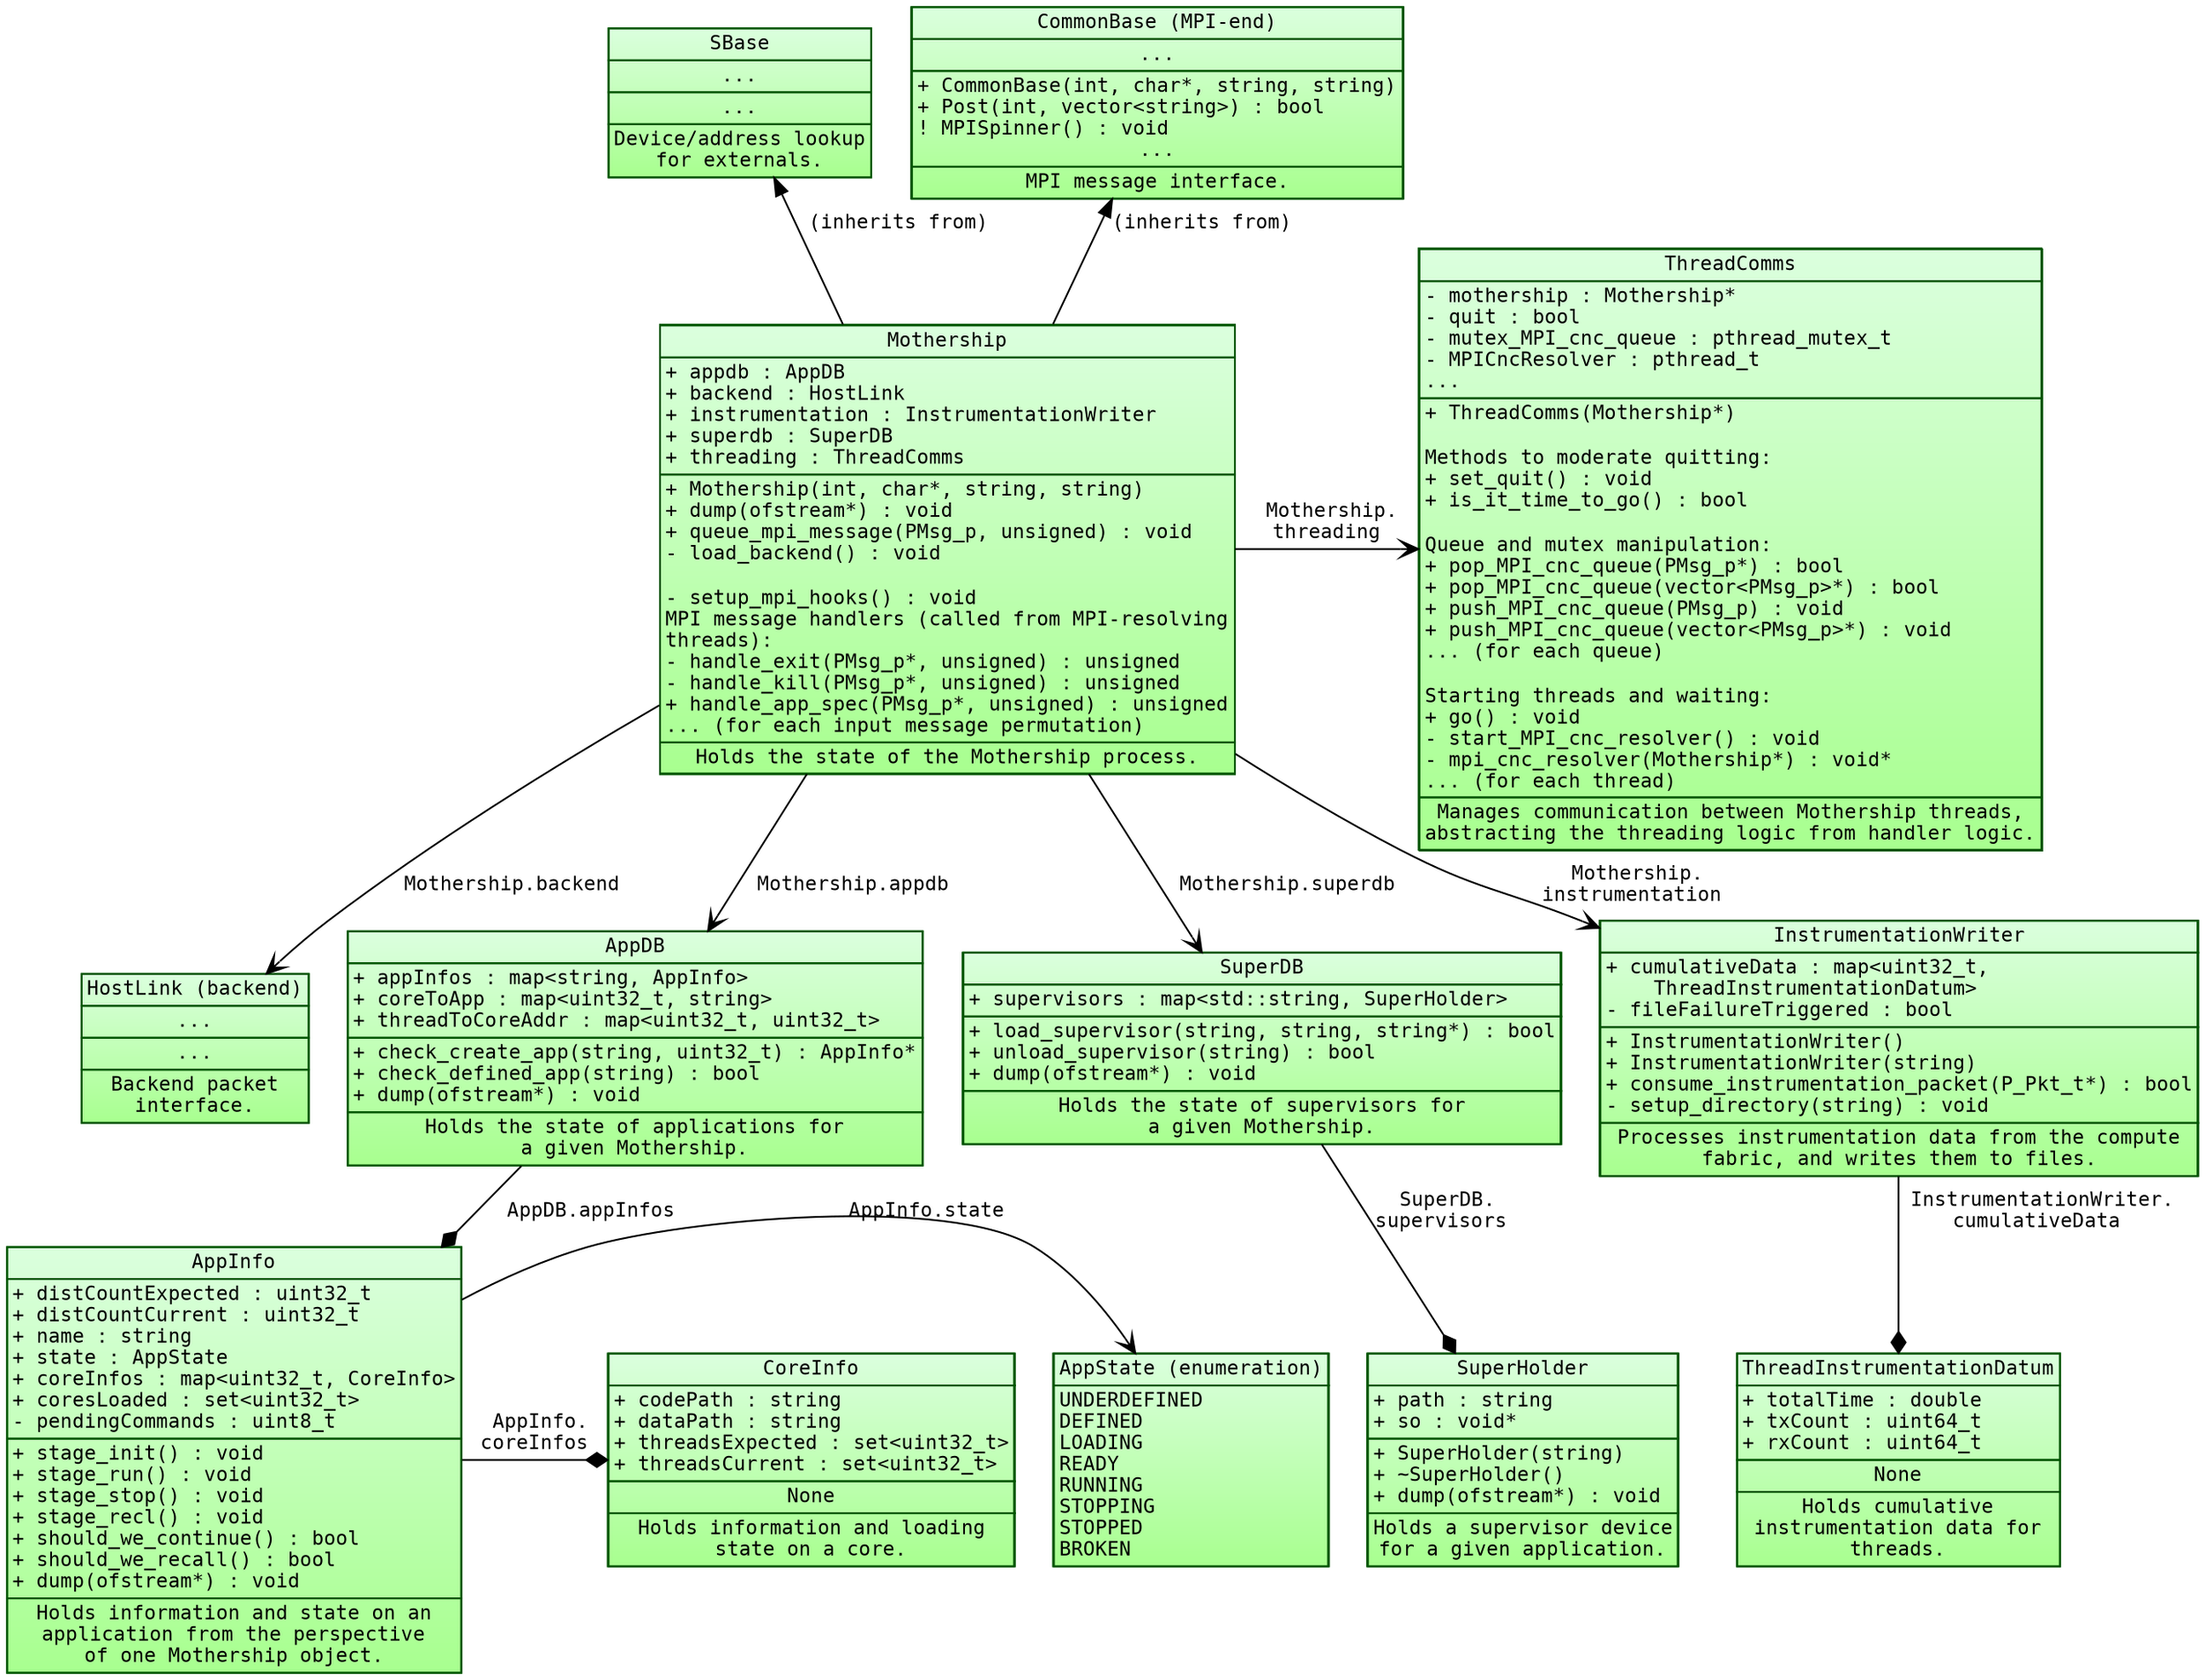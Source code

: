 digraph G {
    fontname="Inconsolata";
    fontsize=11;
    margin=0;
    nodesep=0.3;
    rankdir="UD";
    ranksep=0.2;

    /* Class definitions (as graph nodes) */
    node[color="#005500",
         fillcolor="#DBFFDE:#A8FF8F",
         fontname="Inconsolata",
         fontsize=11,
         gradientangle=270,
         margin=0,
         shape="rect",
         style="filled"];

    SBase[label=<<TABLE BORDER="0" CELLBORDER="1" CELLSPACING="0">
<TR><TD>SBase</TD></TR>
<TR><TD ALIGN="TEXT">
...<BR ALIGN="TEXT"/>
</TD></TR>
<TR><TD ALIGN="TEXT">
...<BR ALIGN="TEXT"/>
</TD></TR>
<TR><TD ALIGN="TEXT">
Device/address lookup<BR ALIGN="TEXT"/>
for externals.<BR ALIGN="TEXT"/>
</TD></TR></TABLE>>];

    HostLink[label=<<TABLE BORDER="0" CELLBORDER="1" CELLSPACING="0">
<TR><TD>HostLink (backend)</TD></TR>
<TR><TD ALIGN="TEXT">
...<BR ALIGN="TEXT"/>
</TD></TR>
<TR><TD ALIGN="TEXT">
...<BR ALIGN="TEXT"/>
</TD></TR>
<TR><TD ALIGN="TEXT">
Backend packet<BR ALIGN="TEXT"/>
interface.<BR ALIGN="TEXT"/>
</TD></TR></TABLE>>];

    CommonBase[label=<<TABLE BORDER="0" CELLBORDER="1" CELLSPACING="0">
<TR><TD>CommonBase (MPI-end)</TD></TR>
<TR><TD ALIGN="TEXT">
...<BR ALIGN="TEXT"/>
</TD></TR>
<TR><TD ALIGN="LEFT">
+ CommonBase(int, char*, string, string)<BR ALIGN="LEFT"/>
+ Post(int, vector&lt;string&gt;) : bool<BR ALIGN="LEFT"/>
! MPISpinner() : void<BR ALIGN="LEFT"/>
...<BR ALIGN="TEXT"/>
</TD></TR>
<TR><TD ALIGN="TEXT">
MPI message interface.<BR ALIGN="TEXT"/>
</TD></TR></TABLE>>];

    AppState[label=<<TABLE BORDER="0" CELLBORDER="1" CELLSPACING="0">
<TR><TD>AppState (enumeration)</TD></TR>
<TR><TD ALIGN="LEFT">
UNDERDEFINED<BR ALIGN="LEFT"/>
DEFINED<BR ALIGN="LEFT"/>
LOADING<BR ALIGN="LEFT"/>
READY<BR ALIGN="LEFT"/>
RUNNING<BR ALIGN="LEFT"/>
STOPPING<BR ALIGN="LEFT"/>
STOPPED<BR ALIGN="LEFT"/>
BROKEN<BR ALIGN="LEFT"/>
</TD></TR></TABLE>>];

    AppDB[label=<<TABLE BORDER="0" CELLBORDER="1" CELLSPACING="0">
<TR><TD>AppDB</TD></TR>
<TR><TD ALIGN="LEFT">
+ appInfos : map&lt;string, AppInfo&gt;<BR ALIGN="LEFT"/>
+ coreToApp : map&lt;uint32_t, string&gt;<BR ALIGN="LEFT"/>
+ threadToCoreAddr : map&lt;uint32_t, uint32_t&gt;<BR ALIGN="LEFT"/>
</TD></TR>
<TR><TD ALIGN="LEFT">
+ check_create_app(string, uint32_t) : AppInfo*<BR ALIGN="LEFT"/>
+ check_defined_app(string) : bool<BR ALIGN="LEFT"/>
+ dump(ofstream*) : void<BR ALIGN="LEFT"/>
</TD></TR>
<TR><TD ALIGN="TEXT">
Holds the state of applications for<BR ALIGN="TEXT"/>
a given Mothership.
</TD></TR></TABLE>>];

    AppInfo[label=<<TABLE BORDER="0" CELLBORDER="1" CELLSPACING="0">
<TR><TD>AppInfo</TD></TR>
<TR><TD ALIGN="LEFT">
+ distCountExpected : uint32_t<BR ALIGN="LEFT"/>
+ distCountCurrent : uint32_t<BR ALIGN="LEFT"/>
+ name : string<BR ALIGN="LEFT"/>
+ state : AppState<BR ALIGN="LEFT"/>
+ coreInfos : map&lt;uint32_t, CoreInfo&gt;<BR ALIGN="LEFT"/>
+ coresLoaded : set&lt;uint32_t&gt;<BR ALIGN="LEFT"/>
- pendingCommands : uint8_t<BR ALIGN="LEFT"/>
</TD></TR>
<TR><TD ALIGN="LEFT">
+ stage_init() : void<BR ALIGN="LEFT"/>
+ stage_run() : void<BR ALIGN="LEFT"/>
+ stage_stop() : void<BR ALIGN="LEFT"/>
+ stage_recl() : void<BR ALIGN="LEFT"/>
+ should_we_continue() : bool<BR ALIGN="LEFT"/>
+ should_we_recall() : bool<BR ALIGN="LEFT"/>
+ dump(ofstream*) : void<BR ALIGN="LEFT"/>
</TD></TR>
<TR><TD ALIGN="TEXT">
Holds information and state on an<BR ALIGN="TEXT"/>
application from the perspective<BR ALIGN="TEXT"/>
of one Mothership object.<BR ALIGN="TEXT"/>
</TD></TR></TABLE>>];

    CoreInfo[label=<<TABLE BORDER="0" CELLBORDER="1" CELLSPACING="0">
<TR><TD>CoreInfo</TD></TR>
<TR><TD ALIGN="LEFT">
+ codePath : string<BR ALIGN="LEFT"/>
+ dataPath : string<BR ALIGN="LEFT"/>
+ threadsExpected : set&lt;uint32_t&gt;<BR ALIGN="LEFT"/>
+ threadsCurrent : set&lt;uint32_t&gt;<BR ALIGN="LEFT"/>
</TD></TR>
<TR><TD ALIGN="TEXT">
None
</TD></TR>
<TR><TD ALIGN="TEXT">
Holds information and loading<BR ALIGN="TEXT"/>
state on a core.<BR ALIGN="TEXT"/>
</TD></TR></TABLE>>];

    SuperDB[label=<<TABLE BORDER="0" CELLBORDER="1" CELLSPACING="0">
<TR><TD>SuperDB</TD></TR>
<TR><TD ALIGN="LEFT">
+ supervisors : map&lt;std::string, SuperHolder&gt;<BR ALIGN="LEFT"/>
</TD></TR>
<TR><TD ALIGN="LEFT">
+ load_supervisor(string, string, string*) : bool<BR ALIGN="LEFT"/>
+ unload_supervisor(string) : bool<BR ALIGN="LEFT"/>
+ dump(ofstream*) : void<BR ALIGN="LEFT"/>
</TD></TR>
<TR><TD ALIGN="TEXT">
Holds the state of supervisors for<BR ALIGN="TEXT"/>
a given Mothership.
</TD></TR></TABLE>>];

    SuperHolder[label=<<TABLE BORDER="0" CELLBORDER="1" CELLSPACING="0">
<TR><TD>SuperHolder</TD></TR>
<TR><TD ALIGN="LEFT">
+ path : string<BR ALIGN="LEFT"/>
+ so : void*<BR ALIGN="LEFT"/>
</TD></TR>
<TR><TD ALIGN="LEFT">
+ SuperHolder(string)<BR ALIGN="LEFT"/>
+ ~SuperHolder()<BR ALIGN="LEFT"/>
+ dump(ofstream*) : void<BR ALIGN="LEFT"/>
</TD></TR>
<TR><TD ALIGN="TEXT">
Holds a supervisor device<BR ALIGN="TEXT"/>
for a given application.<BR ALIGN="TEXT"/>
</TD></TR></TABLE>>];

    InstrumentationWriter[label=<<TABLE BORDER="0" CELLBORDER="1" CELLSPACING="0">
<TR><TD>InstrumentationWriter</TD></TR>
<TR><TD ALIGN="LEFT">
+ cumulativeData : map&lt;uint32_t,<BR ALIGN="LEFT"/>
    ThreadInstrumentationDatum&gt;<BR ALIGN="LEFT"/>
- fileFailureTriggered : bool<BR ALIGN="LEFT"/>
</TD></TR>
<TR><TD ALIGN="LEFT">
+ InstrumentationWriter()<BR ALIGN="LEFT"/>
+ InstrumentationWriter(string)<BR ALIGN="LEFT"/>
+ consume_instrumentation_packet(P_Pkt_t*) : bool<BR ALIGN="LEFT"/>
- setup_directory(string) : void<BR ALIGN="LEFT"/>
</TD></TR>
<TR><TD ALIGN="TEXT">
Processes instrumentation data from the compute<BR ALIGN="TEXT"/>
fabric, and writes them to files.<BR ALIGN="TEXT"/>
</TD></TR></TABLE>>];

    ThreadInstrumentationDatum[label=<<TABLE BORDER="0" CELLBORDER="1" CELLSPACING="0">
<TR><TD>ThreadInstrumentationDatum</TD></TR>
<TR><TD ALIGN="LEFT">
+ totalTime : double<BR ALIGN="LEFT"/>
+ txCount : uint64_t<BR ALIGN="LEFT"/>
+ rxCount : uint64_t<BR ALIGN="LEFT"/>
</TD></TR>
<TR><TD ALIGN="TEXT">
None
</TD></TR>
<TR><TD ALIGN="TEXT">
Holds cumulative<BR ALIGN="TEXT"/>
instrumentation data for<BR ALIGN="TEXT"/>
threads.<BR ALIGN="TEXT"/>
</TD></TR></TABLE>>];

    Mothership[label=<<TABLE BORDER="0" CELLBORDER="1" CELLSPACING="0">
<TR><TD>Mothership</TD></TR>
<TR><TD ALIGN="LEFT">
+ appdb : AppDB<BR ALIGN="LEFT"/>
+ backend : HostLink<BR ALIGN="LEFT"/>
+ instrumentation : InstrumentationWriter <BR ALIGN="LEFT"/>
+ superdb : SuperDB<BR ALIGN="LEFT"/>
+ threading : ThreadComms<BR ALIGN="LEFT"/>
</TD></TR>
<TR><TD ALIGN="LEFT">
+ Mothership(int, char*, string, string)<BR ALIGN="LEFT"/>
+ dump(ofstream*) : void<BR ALIGN="LEFT"/>
+ queue_mpi_message(PMsg_p, unsigned) : void<BR ALIGN="LEFT"/>
- load_backend() : void<BR ALIGN="LEFT"/><BR ALIGN="LEFT"/>
- setup_mpi_hooks() : void<BR ALIGN="LEFT"/>
MPI message handlers (called from MPI-resolving<BR ALIGN="LEFT"/>
threads):<BR ALIGN="LEFT"/>
- handle_exit(PMsg_p*, unsigned) : unsigned<BR ALIGN="LEFT"/>
- handle_kill(PMsg_p*, unsigned) : unsigned<BR ALIGN="LEFT"/>
+ handle_app_spec(PMsg_p*, unsigned) : unsigned<BR ALIGN="LEFT"/>
... (for each input message permutation)<BR ALIGN="LEFT"/>
</TD></TR>
<TR><TD ALIGN="TEXT">
Holds the state of the Mothership process.
</TD></TR></TABLE>>];

    ThreadComms[label=<<TABLE BORDER="0" CELLBORDER="1" CELLSPACING="0">
<TR><TD>ThreadComms</TD></TR>
<TR><TD ALIGN="LEFT">
- mothership : Mothership*<BR ALIGN="LEFT"/>
- quit : bool<BR ALIGN="LEFT"/>
- mutex_MPI_cnc_queue : pthread_mutex_t<BR ALIGN="LEFT"/>
- MPICncResolver : pthread_t<BR ALIGN="LEFT"/>
...<BR ALIGN="LEFT"/>
<!--
- mutex_MPI_app_queue : pthread_mutex_t<BR ALIGN="LEFT"/>
- MPIApplicationResolver : pthread_t<BR ALIGN="LEFT"/>
- mutex_backend_output_queue : pthread_mutex_t<BR ALIGN="LEFT"/>
- BackendOutputBroker : pthread_t<BR ALIGN="LEFT"/>
- MPIInputBroker : pthread_t<BR ALIGN="LEFT"/>
- BackendInputBroker : pthread_t<BR ALIGN="LEFT"/>
- DebugInputBroker : pthread_t<BR ALIGN="LEFT"/>
-->
</TD></TR>
<TR><TD ALIGN="LEFT">
+ ThreadComms(Mothership*)<BR ALIGN="LEFT"/><BR ALIGN="LEFT"/>
Methods to moderate quitting:<BR ALIGN="LEFT"/>
+ set_quit() : void<BR ALIGN="LEFT"/>
+ is_it_time_to_go() : bool<BR ALIGN="LEFT"/><BR ALIGN="LEFT"/>
Queue and mutex manipulation: <BR ALIGN="LEFT"/>
+ pop_MPI_cnc_queue(PMsg_p*) : bool<BR ALIGN="LEFT"/>
+ pop_MPI_cnc_queue(vector&lt;PMsg_p&gt;*) : bool<BR ALIGN="LEFT"/>
+ push_MPI_cnc_queue(PMsg_p) : void<BR ALIGN="LEFT"/>
+ push_MPI_cnc_queue(vector&lt;PMsg_p&gt;*) : void<BR ALIGN="LEFT"/>
... (for each queue)<BR ALIGN="LEFT"/><BR ALIGN="LEFT"/>
<!--
+ pop_MPI_app_queue(PMsg_p*) : bool<BR ALIGN="LEFT"/>
+ pop_MPI_app_queue(vector&lt;PMsg_p*&gt;*) : bool<BR ALIGN="LEFT"/>
+ push_MPI_app_queue(PMsg_p) : void<BR ALIGN="LEFT"/>
+ push_MPI_app_queue(vector&lt;PMsg_p*&gt;*) : void<BR ALIGN="LEFT"/>
+ pop_backend_out_queue(P_Pkt_t*) : bool<BR ALIGN="LEFT"/>
+ pop_backend_out_queue(vector&lt;P_Pkt_t*&gt;*) : bool<BR ALIGN="LEFT"/>
+ push_backend_out_queue(P_Pkt_t) : void<BR ALIGN="LEFT"/>
+ push_backend_out_queue(vector&lt;P_Pkt_t*&gt;*) : void<BR ALIGN="LEFT"/>
+ pop_backend_in_queue(P_Pkt_t*) : bool<BR ALIGN="LEFT"/>
+ pop_backend_in_queue(vector&lt;P_Pkt_t*&gt;*) : bool<BR ALIGN="LEFT"/>
+ push_backend_in_queue(P_Pkt_t) : void<BR ALIGN="LEFT"/>
+ push_backend_in_queue(vector&lt;P_Pkt_t*&gt;*) : void<BR ALIGN="LEFT"/>
+ pop_debug_in_queue(P_Debug_Pkt_t*) : bool<BR ALIGN="LEFT"/>
+ pop_debug_in_queue(vector&lt;P_Debug_Pkt_t*&gt;*) : bool<BR ALIGN="LEFT"/>
+ push_debug_in_queue(P_Debug_Pkt_t) : void<BR ALIGN="LEFT"/>
+ push_debug_in_queue(vector&lt;P_Debug_Pkt_t*&gt;*) : void<BR ALIGN="LEFT"/>
-->
Starting threads and waiting: <BR ALIGN="LEFT"/>
+ go() : void<BR ALIGN="LEFT"/>
- start_MPI_cnc_resolver() : void<BR ALIGN="LEFT"/>
- mpi_cnc_resolver(Mothership*) : void*<BR ALIGN="LEFT"/>
... (for each thread)<BR ALIGN="LEFT"/>
<!--
- start_MPI_input_broker() : void<BR ALIGN="LEFT"/>
- mpi_input_broker(Mothership*) : void*<BR ALIGN="LEFT"/>
- start_MPI_app_resolver() : void<BR ALIGN="LEFT"/>
- mpi_app_resolver(Mothership*) : void*<BR ALIGN="LEFT"/>
- start_backend_output_broker() : void<BR ALIGN="LEFT"/>
- backend_output_broker(Mothership*) : void*<BR ALIGN="LEFT"/>
- start_backend_input_broker() : void<BR ALIGN="LEFT"/>
- backend_input_broker(Mothership*) : void*<BR ALIGN="LEFT"/>
- start_debug_input_broker() : void<BR ALIGN="LEFT"/>
- debug_input_broker(Mothership*) : void*<BR ALIGN="LEFT"/>
-->
</TD></TR>
<TR><TD ALIGN="TEXT">
Manages communication between Mothership threads,<BR ALIGN="TEXT"/>
abstracting the threading logic from handler logic.<BR ALIGN="TEXT"/>
</TD></TR></TABLE>>];

    /* Relationship definitions (as graph edges) */
    edge[color="#000000",
         fontname="Inconsolata",
         fontsize=11];

    /* One-to-one containment. */
    {edge[arrowhead="vee"];
        AppInfo -> AppState[label=" AppInfo.state"];
        Mothership -> HostLink[label=" Mothership.backend"];
        Mothership -> ThreadComms[label=" Mothership.\nthreading"];
        Mothership -> AppDB[label=" Mothership.appdb"];
        Mothership -> SuperDB[label=" Mothership.superdb"];
        Mothership -> InstrumentationWriter[label=" Mothership.\ninstrumentation"];
    }

    /* One-to-many containment. */
    {edge[arrowhead="diamond"];
        SuperDB -> SuperHolder[label=" SuperDB.\nsupervisors"];
        AppDB -> AppInfo[label=" AppDB.appInfos"];
        AppInfo -> CoreInfo[label=" AppInfo.\ncoreInfos"];
        InstrumentationWriter -> ThreadInstrumentationDatum[label=" InstrumentationWriter.\ncumulativeData"];
    }

    /* Inheritance */
    {edge[arrowhead="onormal", label=" (inherits from)"];
        SBase -> Mothership[dir="back"];
        CommonBase -> Mothership[dir="back"];
    }

    /* Rank hackery */
    {rank="same";
        ThreadComms -> Mothership [style="invis"];
        rankdir="LR";
    }
    {rank="same";
        CoreInfo;
        AppState;
        AppInfo;
        rankdir="LR";
    }
}
